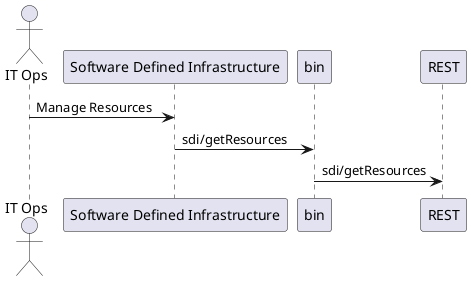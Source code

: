 @startuml

actor "IT Ops" as ITOps




ITOps -> "Software Defined Infrastructure": Manage Resources
"Software Defined Infrastructure" -> bin: sdi/getResources
bin -> REST: sdi/getResources


@enduml
